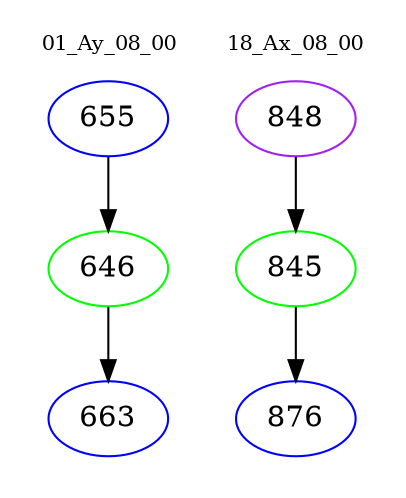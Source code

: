 digraph{
subgraph cluster_0 {
color = white
label = "01_Ay_08_00";
fontsize=10;
T0_655 [label="655", color="blue"]
T0_655 -> T0_646 [color="black"]
T0_646 [label="646", color="green"]
T0_646 -> T0_663 [color="black"]
T0_663 [label="663", color="blue"]
}
subgraph cluster_1 {
color = white
label = "18_Ax_08_00";
fontsize=10;
T1_848 [label="848", color="purple"]
T1_848 -> T1_845 [color="black"]
T1_845 [label="845", color="green"]
T1_845 -> T1_876 [color="black"]
T1_876 [label="876", color="blue"]
}
}
